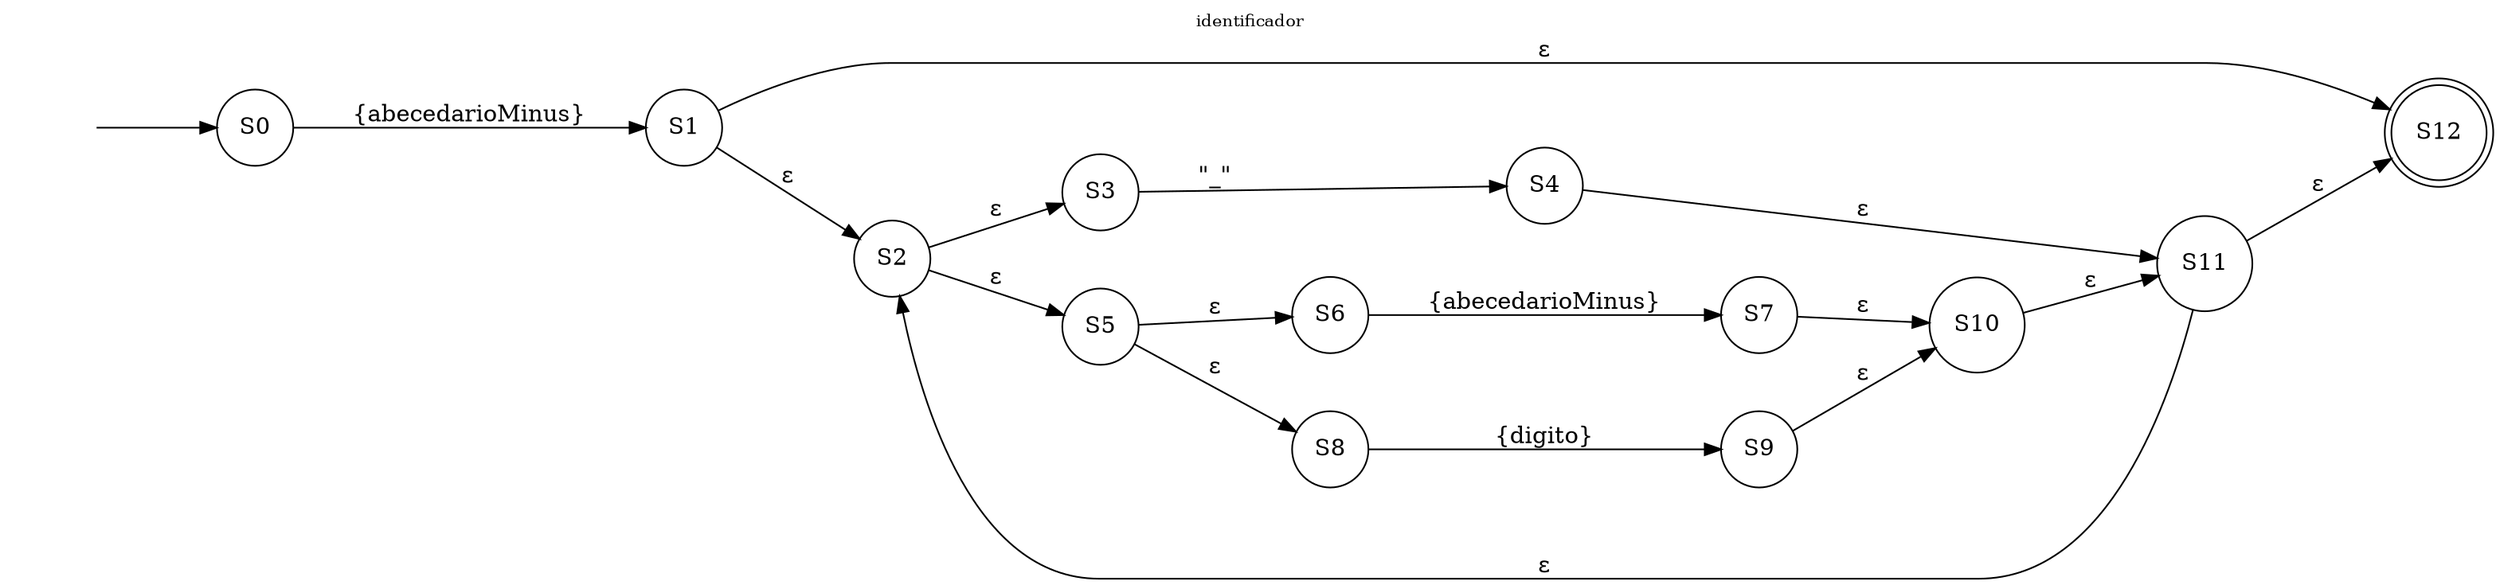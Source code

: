digraph G{
labelloc="t";
    label="identificador"; graph [nodesep=0.5, ranksep=1, fontsize=10, rankdir=LR];begin[shape=none label=""];
node [shape=doublecircle]; S12;
node[shape=circle]begin->S0; 
node[shape=circle]S0->S1[label="{abecedarioMinus}"];
S1->S2[label="ε"];
S2->S3[label="ε"];
S3->S4[label="\"_\""];
S2->S5[label="ε"];
S5->S6[label="ε"];
S6->S7[label="{abecedarioMinus}"];
S5->S8[label="ε"];
S8->S9[label="{digito}"];
S7->S10[label="ε"];
S9->S10[label="ε"];
S4->S11[label="ε"];
S10->S11[label="ε"];
S11->S2[label="ε"];
S11->S12[label="ε"];
S1->S12[label="ε"];
}
